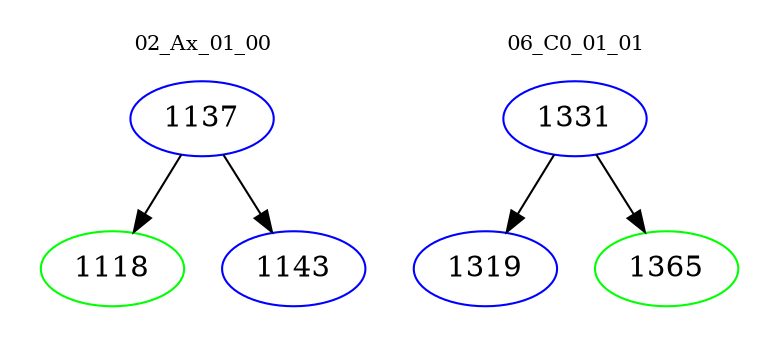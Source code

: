 digraph{
subgraph cluster_0 {
color = white
label = "02_Ax_01_00";
fontsize=10;
T0_1137 [label="1137", color="blue"]
T0_1137 -> T0_1118 [color="black"]
T0_1118 [label="1118", color="green"]
T0_1137 -> T0_1143 [color="black"]
T0_1143 [label="1143", color="blue"]
}
subgraph cluster_1 {
color = white
label = "06_C0_01_01";
fontsize=10;
T1_1331 [label="1331", color="blue"]
T1_1331 -> T1_1319 [color="black"]
T1_1319 [label="1319", color="blue"]
T1_1331 -> T1_1365 [color="black"]
T1_1365 [label="1365", color="green"]
}
}
